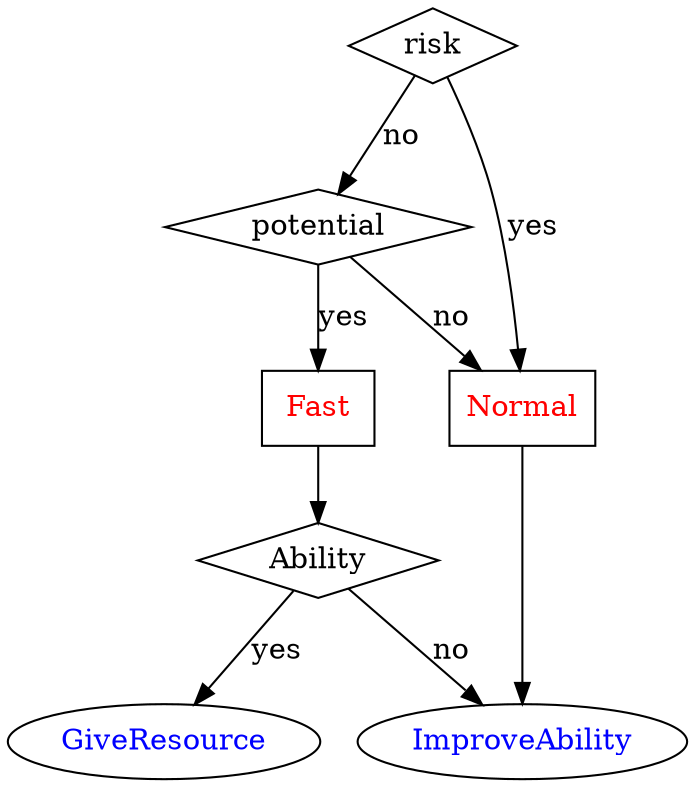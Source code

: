 digraph Regionall{
    node[shape=diamond];risk;potential;Ability;
    node[shape=box,fontcolor=red];Normal;Fast;
    node[shape=ellipse;fontcolor=blue];
    
    risk->Normal[label="yes"]
    risk -> potential[label="no"]
    potential->Fast[label="yes"]
    potential->Normal[label="no"]
    Fast->Ability
    Ability->GiveResource[label="yes"]
    Ability->ImproveAbility[label="no"]
    Normal->ImproveAbility
}